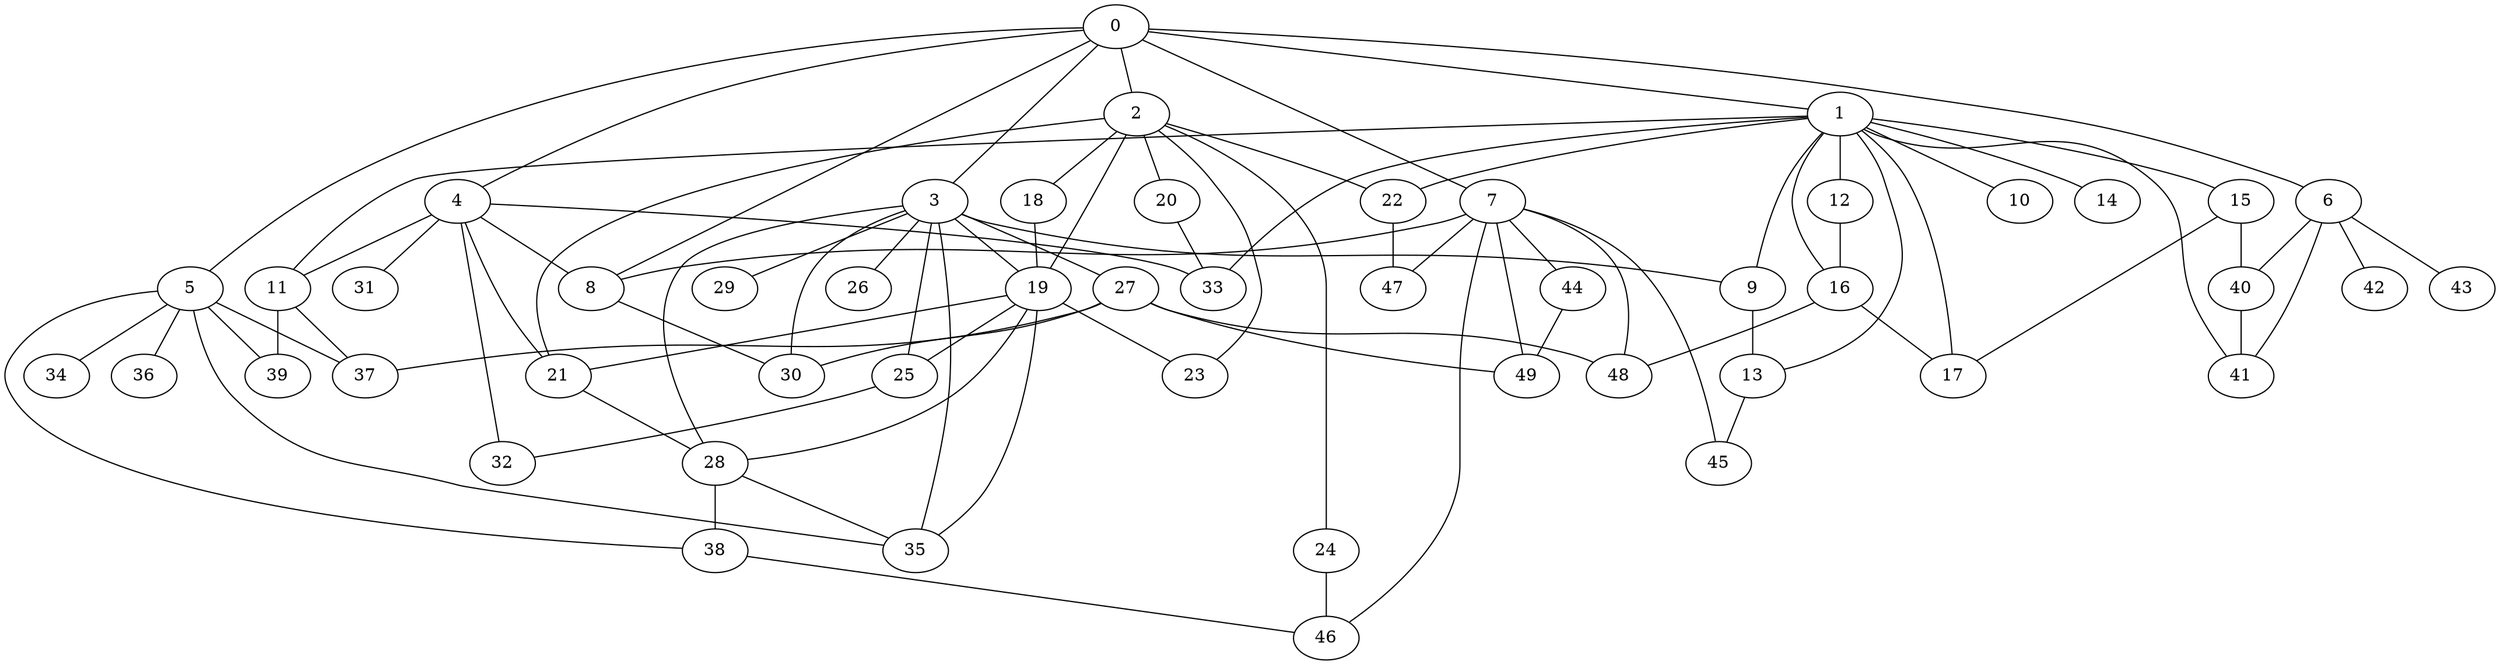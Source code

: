 
graph graphname {
    0 -- 1
0 -- 2
0 -- 3
0 -- 4
0 -- 5
0 -- 6
0 -- 7
0 -- 8
1 -- 9
1 -- 10
1 -- 11
1 -- 12
1 -- 13
1 -- 14
1 -- 15
1 -- 16
1 -- 17
1 -- 33
1 -- 41
1 -- 22
2 -- 18
2 -- 19
2 -- 20
2 -- 21
2 -- 22
2 -- 23
2 -- 24
3 -- 25
3 -- 26
3 -- 27
3 -- 28
3 -- 29
3 -- 30
3 -- 35
3 -- 9
3 -- 19
4 -- 32
4 -- 33
4 -- 31
4 -- 8
4 -- 11
4 -- 21
5 -- 34
5 -- 35
5 -- 36
5 -- 37
5 -- 38
5 -- 39
6 -- 40
6 -- 42
6 -- 43
6 -- 41
7 -- 44
7 -- 45
7 -- 46
7 -- 47
7 -- 48
7 -- 49
7 -- 8
8 -- 30
9 -- 13
11 -- 39
11 -- 37
12 -- 16
13 -- 45
15 -- 17
15 -- 40
16 -- 17
16 -- 48
18 -- 19
19 -- 25
19 -- 21
19 -- 28
19 -- 23
19 -- 35
20 -- 33
21 -- 28
22 -- 47
24 -- 46
25 -- 32
27 -- 37
27 -- 49
27 -- 30
27 -- 48
28 -- 35
28 -- 38
38 -- 46
40 -- 41
44 -- 49

}
